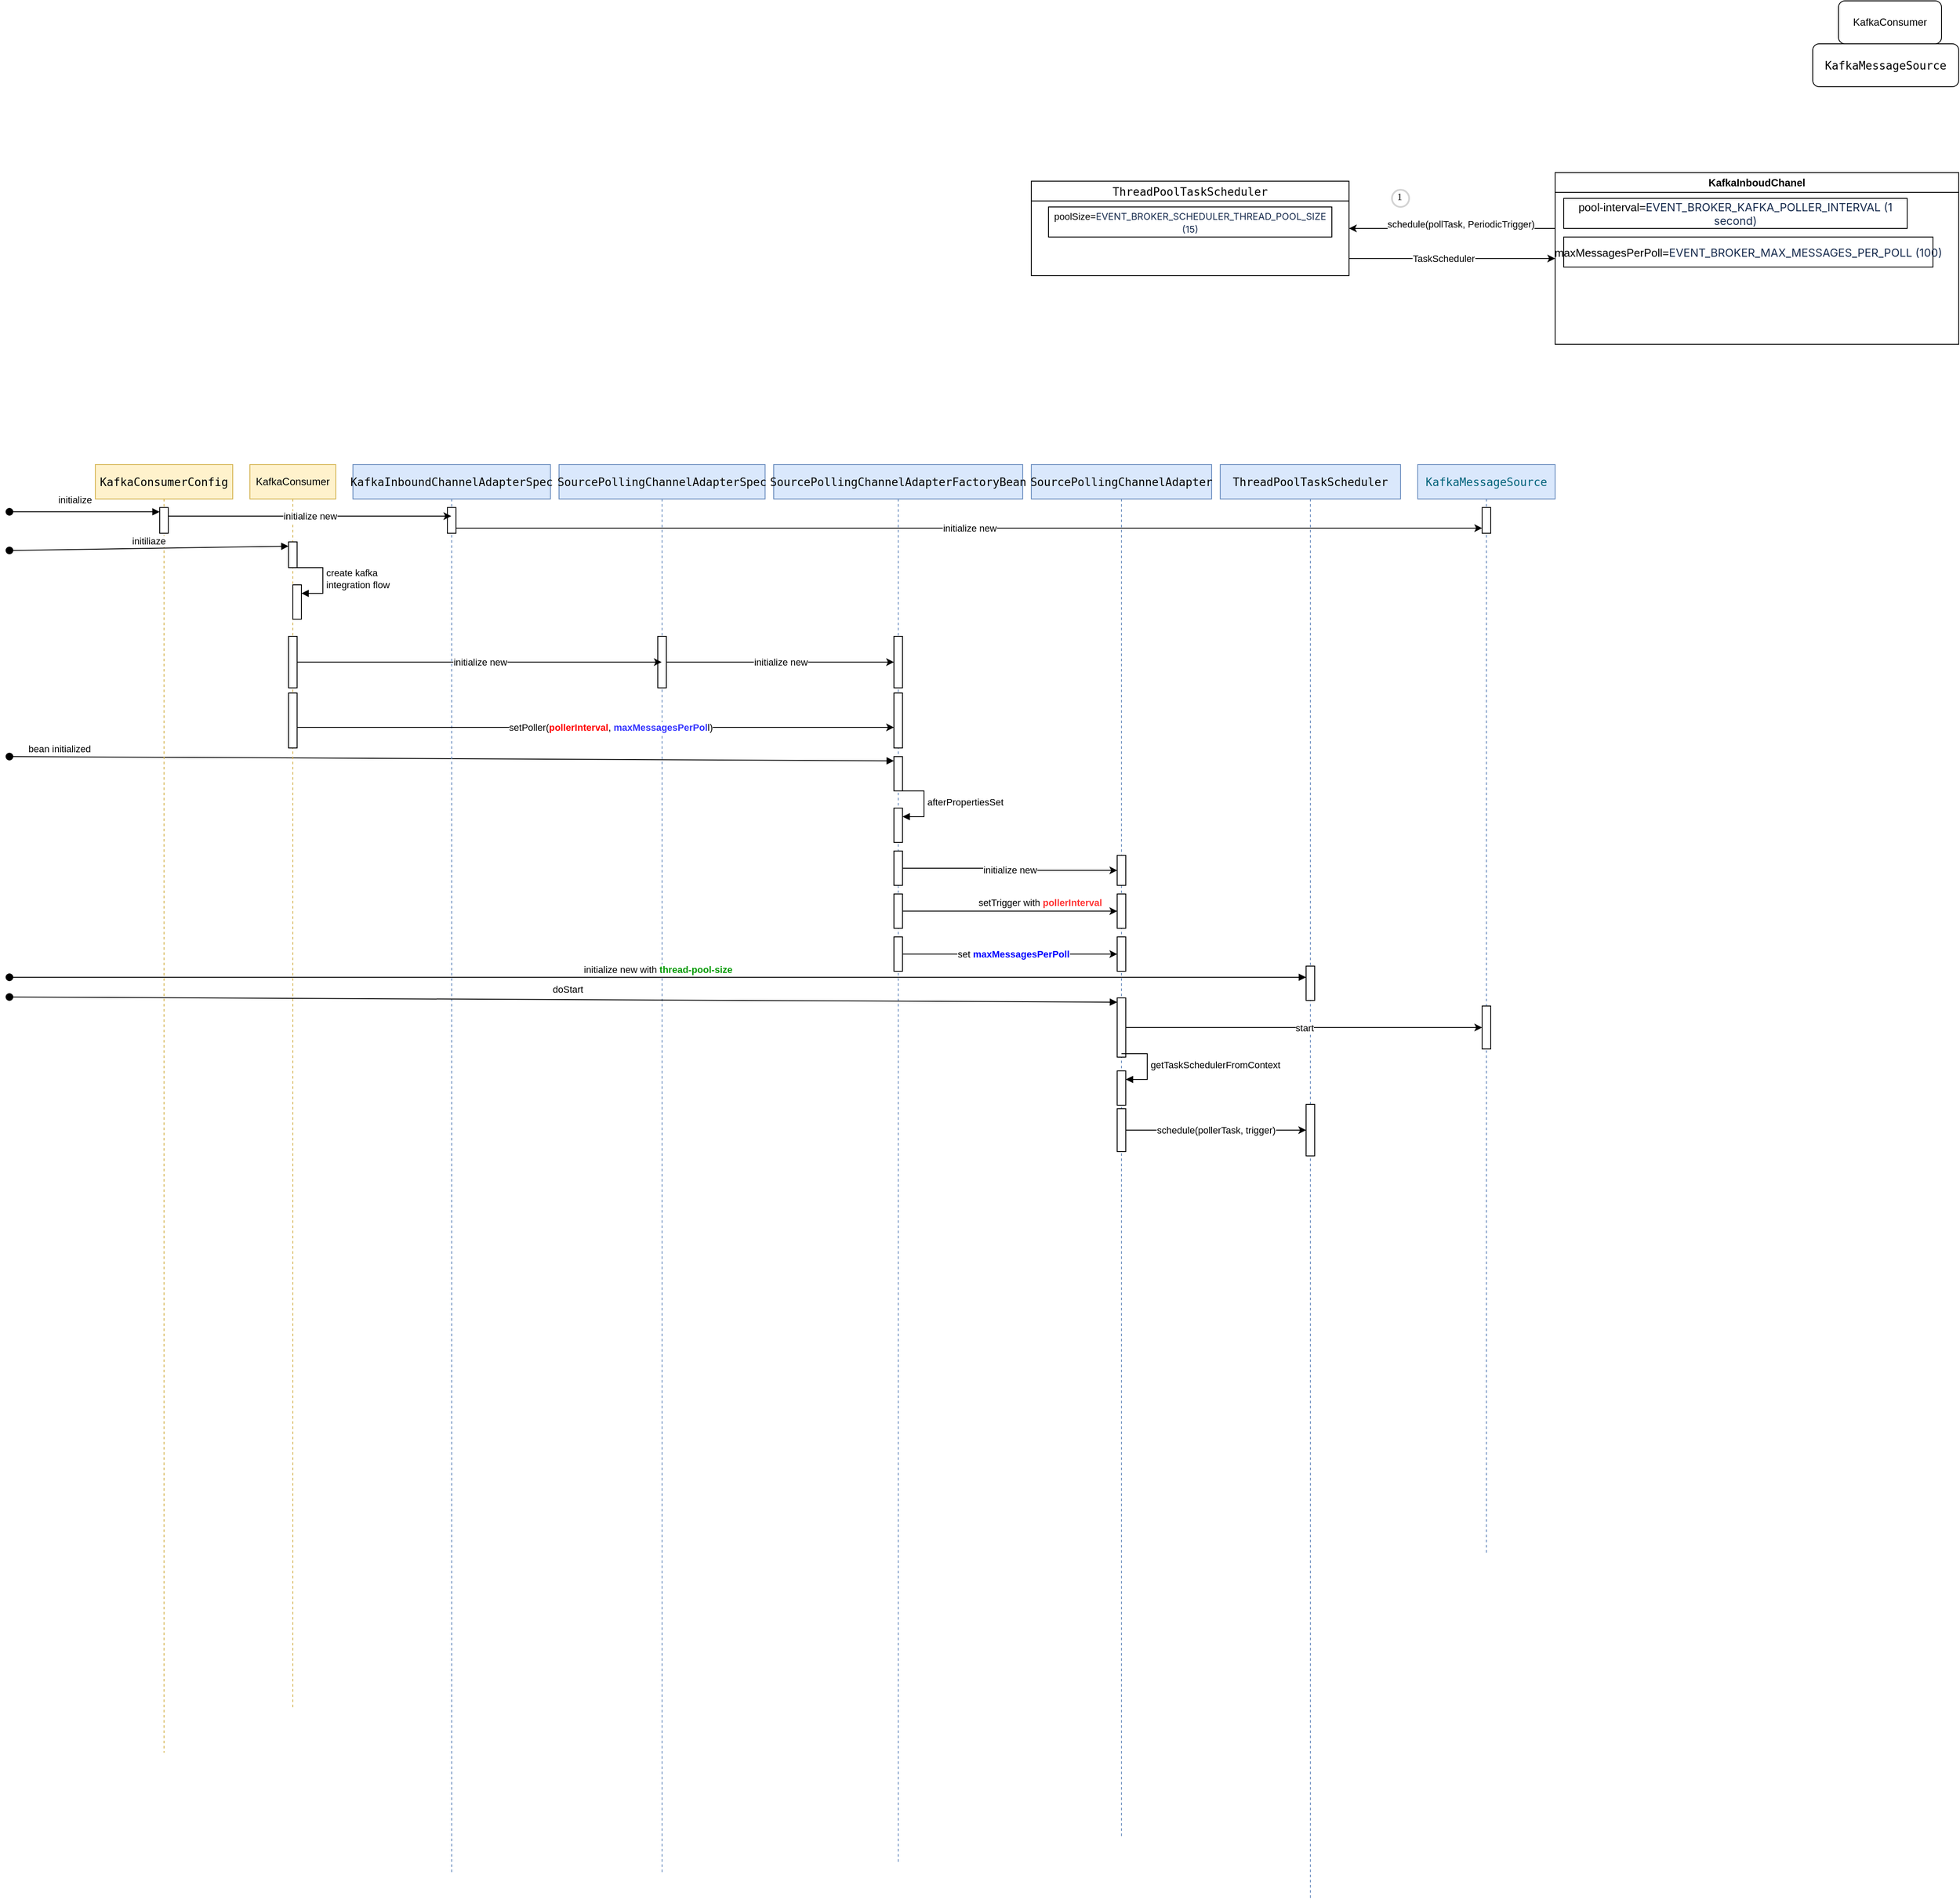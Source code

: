 <mxfile version="24.4.2" type="github">
  <diagram name="Page-1" id="fZzsu9hmyL7Nlfl3KdEv">
    <mxGraphModel dx="3134" dy="746" grid="1" gridSize="10" guides="1" tooltips="1" connect="1" arrows="1" fold="1" page="1" pageScale="1" pageWidth="850" pageHeight="1100" math="0" shadow="0">
      <root>
        <mxCell id="0" />
        <mxCell id="1" parent="0" />
        <mxCell id="QlcWedHpRXv3R7vnOEsD-1" value="&lt;div style=&quot;background-color:#ffffff;color:#080808&quot;&gt;&lt;pre style=&quot;font-family:&#39;JetBrains Mono&#39;,monospace;font-size:9.8pt;&quot;&gt;&lt;span style=&quot;color:#000000;&quot;&gt;KafkaMessageSource&lt;/span&gt;&lt;/pre&gt;&lt;/div&gt;" style="rounded=1;whiteSpace=wrap;html=1;" parent="1" vertex="1">
          <mxGeometry x="660" y="70" width="170" height="50" as="geometry" />
        </mxCell>
        <mxCell id="QlcWedHpRXv3R7vnOEsD-2" value="KafkaConsumer" style="rounded=1;whiteSpace=wrap;html=1;" parent="1" vertex="1">
          <mxGeometry x="690" y="20" width="120" height="50" as="geometry" />
        </mxCell>
        <mxCell id="QlcWedHpRXv3R7vnOEsD-10" value="KafkaInboudChanel" style="swimlane;whiteSpace=wrap;html=1;" parent="1" vertex="1">
          <mxGeometry x="360" y="220" width="470" height="200" as="geometry" />
        </mxCell>
        <mxCell id="QlcWedHpRXv3R7vnOEsD-9" value="&lt;font style=&quot;font-size: 13px;&quot;&gt;pool-interval=&lt;span style=&quot;color: rgb(23, 43, 77); font-family: -apple-system, BlinkMacSystemFont, &amp;quot;Segoe UI&amp;quot;, Roboto, Oxygen, Ubuntu, &amp;quot;Fira Sans&amp;quot;, &amp;quot;Droid Sans&amp;quot;, &amp;quot;Helvetica Neue&amp;quot;, sans-serif; text-align: start; background-color: rgb(255, 255, 255);&quot;&gt;EVENT_BROKER_KAFKA_POLLER_INTERVAL&lt;/span&gt;&lt;span style=&quot;color: rgb(23, 43, 77); font-family: -apple-system, BlinkMacSystemFont, &amp;quot;Segoe UI&amp;quot;, Roboto, Oxygen, Ubuntu, &amp;quot;Fira Sans&amp;quot;, &amp;quot;Droid Sans&amp;quot;, &amp;quot;Helvetica Neue&amp;quot;, sans-serif;&quot;&gt;&amp;nbsp;(1 second)&lt;/span&gt;&lt;/font&gt;" style="rounded=0;whiteSpace=wrap;html=1;align=center;" parent="QlcWedHpRXv3R7vnOEsD-10" vertex="1">
          <mxGeometry x="10" y="30" width="400" height="35" as="geometry" />
        </mxCell>
        <mxCell id="QlcWedHpRXv3R7vnOEsD-19" value="&lt;div style=&quot;text-align: start;&quot;&gt;&lt;span style=&quot;font-size: 13px; background-color: initial;&quot;&gt;maxMessagesPerPoll=&lt;/span&gt;&lt;span style=&quot;background-color: initial; font-size: 13px;&quot;&gt;&lt;font face=&quot;-apple-system, BlinkMacSystemFont, Segoe UI, Roboto, Oxygen, Ubuntu, Fira Sans, Droid Sans, Helvetica Neue, sans-serif&quot; color=&quot;#172b4d&quot;&gt;EVENT_BROKER_MAX_MESSAGES_PER_POLL&lt;/font&gt;&lt;/span&gt;&lt;span style=&quot;font-size: 13px; background-color: initial; color: rgb(23, 43, 77); font-family: -apple-system, BlinkMacSystemFont, &amp;quot;Segoe UI&amp;quot;, Roboto, Oxygen, Ubuntu, &amp;quot;Fira Sans&amp;quot;, &amp;quot;Droid Sans&amp;quot;, &amp;quot;Helvetica Neue&amp;quot;, sans-serif;&quot;&gt;&amp;nbsp;(100)&lt;/span&gt;&lt;/div&gt;" style="rounded=0;whiteSpace=wrap;html=1;align=center;" parent="QlcWedHpRXv3R7vnOEsD-10" vertex="1">
          <mxGeometry x="10" y="75" width="430" height="35" as="geometry" />
        </mxCell>
        <mxCell id="QlcWedHpRXv3R7vnOEsD-18" value="TaskScheduler" style="edgeStyle=orthogonalEdgeStyle;rounded=0;orthogonalLoop=1;jettySize=auto;html=1;entryX=0;entryY=0.5;entryDx=0;entryDy=0;" parent="1" source="QlcWedHpRXv3R7vnOEsD-13" target="QlcWedHpRXv3R7vnOEsD-10" edge="1">
          <mxGeometry x="-0.083" relative="1" as="geometry">
            <Array as="points">
              <mxPoint x="240" y="320" />
              <mxPoint x="240" y="320" />
            </Array>
            <mxPoint as="offset" />
          </mxGeometry>
        </mxCell>
        <mxCell id="QlcWedHpRXv3R7vnOEsD-13" value="&lt;pre style=&quot;color: rgb(8, 8, 8); font-weight: 400; font-family: &amp;quot;JetBrains Mono&amp;quot;, monospace; font-size: 9.8pt;&quot;&gt;&lt;span style=&quot;color: rgb(0, 0, 0);&quot;&gt;ThreadPoolTaskScheduler&lt;/span&gt;&lt;/pre&gt;" style="swimlane;whiteSpace=wrap;html=1;" parent="1" vertex="1">
          <mxGeometry x="-250" y="230" width="370" height="110" as="geometry" />
        </mxCell>
        <mxCell id="QlcWedHpRXv3R7vnOEsD-6" value="&lt;font style=&quot;font-size: 11px;&quot;&gt;poolSize=&lt;span style=&quot;color: rgb(23, 43, 77); font-family: -apple-system, BlinkMacSystemFont, &amp;quot;Segoe UI&amp;quot;, Roboto, Oxygen, Ubuntu, &amp;quot;Fira Sans&amp;quot;, &amp;quot;Droid Sans&amp;quot;, &amp;quot;Helvetica Neue&amp;quot;, sans-serif;&quot;&gt;EVENT_BROKER_SCHEDULER_THREAD_POOL_SIZE (15)&lt;/span&gt;&lt;/font&gt;" style="rounded=0;whiteSpace=wrap;html=1;align=center;" parent="QlcWedHpRXv3R7vnOEsD-13" vertex="1">
          <mxGeometry x="20" y="30" width="330" height="35" as="geometry" />
        </mxCell>
        <mxCell id="QlcWedHpRXv3R7vnOEsD-14" value="&lt;div&gt;schedule(pollTask, PeriodicTrigger)&lt;/div&gt;" style="edgeStyle=orthogonalEdgeStyle;rounded=0;orthogonalLoop=1;jettySize=auto;html=1;entryX=1;entryY=0.5;entryDx=0;entryDy=0;exitX=0;exitY=0.25;exitDx=0;exitDy=0;" parent="1" source="QlcWedHpRXv3R7vnOEsD-10" target="QlcWedHpRXv3R7vnOEsD-13" edge="1">
          <mxGeometry x="-0.02" y="-5" relative="1" as="geometry">
            <mxPoint x="320" y="275" as="sourcePoint" />
            <Array as="points">
              <mxPoint x="360" y="285" />
            </Array>
            <mxPoint as="offset" />
          </mxGeometry>
        </mxCell>
        <mxCell id="QlcWedHpRXv3R7vnOEsD-15" value="1" style="ellipse;whiteSpace=wrap;html=1;aspect=fixed;strokeWidth=2;fontFamily=Tahoma;spacingBottom=4;spacingRight=2;strokeColor=#d3d3d3;" parent="1" vertex="1">
          <mxGeometry x="170" y="240" width="20" height="20" as="geometry" />
        </mxCell>
        <mxCell id="QlcWedHpRXv3R7vnOEsD-20" value="&lt;div style=&quot;color: rgb(8, 8, 8);&quot;&gt;&lt;pre style=&quot;font-family:&#39;JetBrains Mono&#39;,monospace;font-size:9.8pt;&quot;&gt;&lt;span style=&quot;color:#000000;&quot;&gt;SourcePollingChannelAdapter&lt;/span&gt;&lt;/pre&gt;&lt;/div&gt;" style="shape=umlLifeline;perimeter=lifelinePerimeter;whiteSpace=wrap;html=1;container=1;dropTarget=0;collapsible=0;recursiveResize=0;outlineConnect=0;portConstraint=eastwest;newEdgeStyle={&quot;curved&quot;:0,&quot;rounded&quot;:0};fillColor=#dae8fc;strokeColor=#6c8ebf;labelBackgroundColor=none;" parent="1" vertex="1">
          <mxGeometry x="-250" y="560" width="210" height="1600" as="geometry" />
        </mxCell>
        <mxCell id="QlcWedHpRXv3R7vnOEsD-53" value="" style="html=1;points=[[0,0,0,0,5],[0,1,0,0,-5],[1,0,0,0,5],[1,1,0,0,-5]];perimeter=orthogonalPerimeter;outlineConnect=0;targetShapes=umlLifeline;portConstraint=eastwest;newEdgeStyle={&quot;curved&quot;:0,&quot;rounded&quot;:0};" parent="QlcWedHpRXv3R7vnOEsD-20" vertex="1">
          <mxGeometry x="100" y="455" width="10" height="35" as="geometry" />
        </mxCell>
        <mxCell id="QlcWedHpRXv3R7vnOEsD-94" value="" style="html=1;points=[[0,0,0,0,5],[0,1,0,0,-5],[1,0,0,0,5],[1,1,0,0,-5]];perimeter=orthogonalPerimeter;outlineConnect=0;targetShapes=umlLifeline;portConstraint=eastwest;newEdgeStyle={&quot;curved&quot;:0,&quot;rounded&quot;:0};" parent="QlcWedHpRXv3R7vnOEsD-20" vertex="1">
          <mxGeometry x="100" y="550" width="10" height="40" as="geometry" />
        </mxCell>
        <mxCell id="M7ghHzg6LirNKr-ro0C7-3" value="" style="html=1;points=[[0,0,0,0,5],[0,1,0,0,-5],[1,0,0,0,5],[1,1,0,0,-5]];perimeter=orthogonalPerimeter;outlineConnect=0;targetShapes=umlLifeline;portConstraint=eastwest;newEdgeStyle={&quot;curved&quot;:0,&quot;rounded&quot;:0};" parent="QlcWedHpRXv3R7vnOEsD-20" vertex="1">
          <mxGeometry x="100" y="621" width="10" height="69" as="geometry" />
        </mxCell>
        <mxCell id="M7ghHzg6LirNKr-ro0C7-5" value="" style="html=1;points=[[0,0,0,0,5],[0,1,0,0,-5],[1,0,0,0,5],[1,1,0,0,-5]];perimeter=orthogonalPerimeter;outlineConnect=0;targetShapes=umlLifeline;portConstraint=eastwest;newEdgeStyle={&quot;curved&quot;:0,&quot;rounded&quot;:0};" parent="QlcWedHpRXv3R7vnOEsD-20" vertex="1">
          <mxGeometry x="100" y="706" width="10" height="40" as="geometry" />
        </mxCell>
        <mxCell id="M7ghHzg6LirNKr-ro0C7-6" value="getTaskSchedulerFromContext" style="html=1;align=left;spacingLeft=2;endArrow=block;rounded=0;edgeStyle=orthogonalEdgeStyle;curved=0;rounded=0;" parent="QlcWedHpRXv3R7vnOEsD-20" target="M7ghHzg6LirNKr-ro0C7-5" edge="1">
          <mxGeometry relative="1" as="geometry">
            <mxPoint x="105" y="686" as="sourcePoint" />
            <Array as="points">
              <mxPoint x="135" y="716" />
            </Array>
          </mxGeometry>
        </mxCell>
        <mxCell id="M7ghHzg6LirNKr-ro0C7-7" value="" style="html=1;points=[[0,0,0,0,5],[0,1,0,0,-5],[1,0,0,0,5],[1,1,0,0,-5]];perimeter=orthogonalPerimeter;outlineConnect=0;targetShapes=umlLifeline;portConstraint=eastwest;newEdgeStyle={&quot;curved&quot;:0,&quot;rounded&quot;:0};" parent="QlcWedHpRXv3R7vnOEsD-20" vertex="1">
          <mxGeometry x="100" y="750" width="10" height="50" as="geometry" />
        </mxCell>
        <mxCell id="QlcWedHpRXv3R7vnOEsD-90" value="" style="html=1;points=[[0,0,0,0,5],[0,1,0,0,-5],[1,0,0,0,5],[1,1,0,0,-5]];perimeter=orthogonalPerimeter;outlineConnect=0;targetShapes=umlLifeline;portConstraint=eastwest;newEdgeStyle={&quot;curved&quot;:0,&quot;rounded&quot;:0};" parent="QlcWedHpRXv3R7vnOEsD-20" vertex="1">
          <mxGeometry x="100" y="500" width="10" height="40" as="geometry" />
        </mxCell>
        <mxCell id="QlcWedHpRXv3R7vnOEsD-21" value="&lt;div style=&quot;color: rgb(8, 8, 8);&quot;&gt;&lt;pre style=&quot;font-family:&#39;JetBrains Mono&#39;,monospace;font-size:9.8pt;&quot;&gt;&lt;pre style=&quot;font-family: &amp;quot;JetBrains Mono&amp;quot;, monospace; font-size: 9.8pt;&quot;&gt;&lt;span style=&quot;color: rgb(0, 0, 0);&quot;&gt;ThreadPoolTaskScheduler&lt;/span&gt;&lt;/pre&gt;&lt;/pre&gt;&lt;/div&gt;" style="shape=umlLifeline;perimeter=lifelinePerimeter;whiteSpace=wrap;html=1;container=1;dropTarget=0;collapsible=0;recursiveResize=0;outlineConnect=0;portConstraint=eastwest;newEdgeStyle={&quot;curved&quot;:0,&quot;rounded&quot;:0};fillColor=#dae8fc;strokeColor=#6c8ebf;labelBackgroundColor=none;" parent="1" vertex="1">
          <mxGeometry x="-30" y="560" width="210" height="1670" as="geometry" />
        </mxCell>
        <mxCell id="M7ghHzg6LirNKr-ro0C7-2" value="" style="html=1;points=[[0,0,0,0,5],[0,1,0,0,-5],[1,0,0,0,5],[1,1,0,0,-5]];perimeter=orthogonalPerimeter;outlineConnect=0;targetShapes=umlLifeline;portConstraint=eastwest;newEdgeStyle={&quot;curved&quot;:0,&quot;rounded&quot;:0};" parent="QlcWedHpRXv3R7vnOEsD-21" vertex="1">
          <mxGeometry x="100" y="584" width="10" height="40" as="geometry" />
        </mxCell>
        <mxCell id="M7ghHzg6LirNKr-ro0C7-8" value="" style="html=1;points=[[0,0,0,0,5],[0,1,0,0,-5],[1,0,0,0,5],[1,1,0,0,-5]];perimeter=orthogonalPerimeter;outlineConnect=0;targetShapes=umlLifeline;portConstraint=eastwest;newEdgeStyle={&quot;curved&quot;:0,&quot;rounded&quot;:0};" parent="QlcWedHpRXv3R7vnOEsD-21" vertex="1">
          <mxGeometry x="100" y="745" width="10" height="60" as="geometry" />
        </mxCell>
        <mxCell id="QlcWedHpRXv3R7vnOEsD-22" value="&lt;div style=&quot;color: rgb(8, 8, 8);&quot;&gt;&lt;pre style=&quot;font-family:&#39;JetBrains Mono&#39;,monospace;font-size:9.8pt;&quot;&gt;&lt;div&gt;&lt;pre style=&quot;font-family:&#39;JetBrains Mono&#39;,monospace;font-size:9.8pt;&quot;&gt;&lt;span style=&quot;color:#000000;&quot;&gt;SourcePollingChannelAdapterFactoryBean&lt;/span&gt;&lt;/pre&gt;&lt;/div&gt;&lt;/pre&gt;&lt;/div&gt;" style="shape=umlLifeline;whiteSpace=wrap;html=1;container=1;dropTarget=0;collapsible=0;recursiveResize=0;outlineConnect=0;portConstraint=eastwest;newEdgeStyle={&quot;curved&quot;:0,&quot;rounded&quot;:0};points=[[0,0,0,0,5],[0,1,0,0,-5],[1,0,0,0,5],[1,1,0,0,-5]];perimeter=rectanglePerimeter;targetShapes=umlLifeline;participant=label;fillColor=#dae8fc;strokeColor=#6c8ebf;labelBackgroundColor=none;" parent="1" vertex="1">
          <mxGeometry x="-550" y="560" width="290" height="1630" as="geometry" />
        </mxCell>
        <mxCell id="QlcWedHpRXv3R7vnOEsD-69" value="" style="html=1;points=[[0,0,0,0,5],[0,1,0,0,-5],[1,0,0,0,5],[1,1,0,0,-5]];perimeter=orthogonalPerimeter;outlineConnect=0;targetShapes=umlLifeline;portConstraint=eastwest;newEdgeStyle={&quot;curved&quot;:0,&quot;rounded&quot;:0};" parent="QlcWedHpRXv3R7vnOEsD-22" vertex="1">
          <mxGeometry x="140" y="200" width="10" height="60" as="geometry" />
        </mxCell>
        <mxCell id="QlcWedHpRXv3R7vnOEsD-76" value="" style="html=1;points=[[0,0,0,0,5],[0,1,0,0,-5],[1,0,0,0,5],[1,1,0,0,-5]];perimeter=orthogonalPerimeter;outlineConnect=0;targetShapes=umlLifeline;portConstraint=eastwest;newEdgeStyle={&quot;curved&quot;:0,&quot;rounded&quot;:0};" parent="QlcWedHpRXv3R7vnOEsD-22" vertex="1">
          <mxGeometry x="140" y="266" width="10" height="64" as="geometry" />
        </mxCell>
        <mxCell id="QlcWedHpRXv3R7vnOEsD-79" value="" style="html=1;points=[[0,0,0,0,5],[0,1,0,0,-5],[1,0,0,0,5],[1,1,0,0,-5]];perimeter=orthogonalPerimeter;outlineConnect=0;targetShapes=umlLifeline;portConstraint=eastwest;newEdgeStyle={&quot;curved&quot;:0,&quot;rounded&quot;:0};" parent="QlcWedHpRXv3R7vnOEsD-22" vertex="1">
          <mxGeometry x="140" y="340" width="10" height="40" as="geometry" />
        </mxCell>
        <mxCell id="QlcWedHpRXv3R7vnOEsD-80" value="bean initialized" style="html=1;verticalAlign=bottom;startArrow=oval;endArrow=block;startSize=8;curved=0;rounded=0;entryX=0;entryY=0;entryDx=0;entryDy=5;" parent="QlcWedHpRXv3R7vnOEsD-22" target="QlcWedHpRXv3R7vnOEsD-79" edge="1">
          <mxGeometry x="-0.887" relative="1" as="geometry">
            <mxPoint x="-890" y="340" as="sourcePoint" />
            <mxPoint as="offset" />
          </mxGeometry>
        </mxCell>
        <mxCell id="QlcWedHpRXv3R7vnOEsD-81" value="" style="html=1;points=[[0,0,0,0,5],[0,1,0,0,-5],[1,0,0,0,5],[1,1,0,0,-5]];perimeter=orthogonalPerimeter;outlineConnect=0;targetShapes=umlLifeline;portConstraint=eastwest;newEdgeStyle={&quot;curved&quot;:0,&quot;rounded&quot;:0};" parent="QlcWedHpRXv3R7vnOEsD-22" vertex="1">
          <mxGeometry x="140" y="400" width="10" height="40" as="geometry" />
        </mxCell>
        <mxCell id="QlcWedHpRXv3R7vnOEsD-82" value="afterPropertiesSet" style="html=1;align=left;spacingLeft=2;endArrow=block;rounded=0;edgeStyle=orthogonalEdgeStyle;curved=0;rounded=0;" parent="QlcWedHpRXv3R7vnOEsD-22" target="QlcWedHpRXv3R7vnOEsD-81" edge="1">
          <mxGeometry relative="1" as="geometry">
            <mxPoint x="145" y="380" as="sourcePoint" />
            <Array as="points">
              <mxPoint x="175" y="410" />
            </Array>
          </mxGeometry>
        </mxCell>
        <mxCell id="QlcWedHpRXv3R7vnOEsD-84" value="" style="html=1;points=[[0,0,0,0,5],[0,1,0,0,-5],[1,0,0,0,5],[1,1,0,0,-5]];perimeter=orthogonalPerimeter;outlineConnect=0;targetShapes=umlLifeline;portConstraint=eastwest;newEdgeStyle={&quot;curved&quot;:0,&quot;rounded&quot;:0};" parent="QlcWedHpRXv3R7vnOEsD-22" vertex="1">
          <mxGeometry x="140" y="450" width="10" height="40" as="geometry" />
        </mxCell>
        <mxCell id="QlcWedHpRXv3R7vnOEsD-89" value="" style="html=1;points=[[0,0,0,0,5],[0,1,0,0,-5],[1,0,0,0,5],[1,1,0,0,-5]];perimeter=orthogonalPerimeter;outlineConnect=0;targetShapes=umlLifeline;portConstraint=eastwest;newEdgeStyle={&quot;curved&quot;:0,&quot;rounded&quot;:0};" parent="QlcWedHpRXv3R7vnOEsD-22" vertex="1">
          <mxGeometry x="140" y="500" width="10" height="40" as="geometry" />
        </mxCell>
        <mxCell id="QlcWedHpRXv3R7vnOEsD-93" value="" style="html=1;points=[[0,0,0,0,5],[0,1,0,0,-5],[1,0,0,0,5],[1,1,0,0,-5]];perimeter=orthogonalPerimeter;outlineConnect=0;targetShapes=umlLifeline;portConstraint=eastwest;newEdgeStyle={&quot;curved&quot;:0,&quot;rounded&quot;:0};" parent="QlcWedHpRXv3R7vnOEsD-22" vertex="1">
          <mxGeometry x="140" y="550" width="10" height="40" as="geometry" />
        </mxCell>
        <mxCell id="QlcWedHpRXv3R7vnOEsD-54" value="KafkaConsumer" style="shape=umlLifeline;perimeter=lifelinePerimeter;whiteSpace=wrap;html=1;container=1;dropTarget=0;collapsible=0;recursiveResize=0;outlineConnect=0;portConstraint=eastwest;newEdgeStyle={&quot;curved&quot;:0,&quot;rounded&quot;:0};fillColor=#fff2cc;strokeColor=#d6b656;" parent="1" vertex="1">
          <mxGeometry x="-1160" y="560" width="100" height="1450" as="geometry" />
        </mxCell>
        <mxCell id="QlcWedHpRXv3R7vnOEsD-62" value="" style="html=1;points=[[0,0,0,0,5],[0,1,0,0,-5],[1,0,0,0,5],[1,1,0,0,-5]];perimeter=orthogonalPerimeter;outlineConnect=0;targetShapes=umlLifeline;portConstraint=eastwest;newEdgeStyle={&quot;curved&quot;:0,&quot;rounded&quot;:0};" parent="QlcWedHpRXv3R7vnOEsD-54" vertex="1">
          <mxGeometry x="45" y="200" width="10" height="60" as="geometry" />
        </mxCell>
        <mxCell id="QlcWedHpRXv3R7vnOEsD-72" value="" style="html=1;points=[[0,0,0,0,5],[0,1,0,0,-5],[1,0,0,0,5],[1,1,0,0,-5]];perimeter=orthogonalPerimeter;outlineConnect=0;targetShapes=umlLifeline;portConstraint=eastwest;newEdgeStyle={&quot;curved&quot;:0,&quot;rounded&quot;:0};" parent="QlcWedHpRXv3R7vnOEsD-54" vertex="1">
          <mxGeometry x="45" y="266" width="10" height="64" as="geometry" />
        </mxCell>
        <mxCell id="M7ghHzg6LirNKr-ro0C7-11" value="" style="html=1;points=[[0,0,0,0,5],[0,1,0,0,-5],[1,0,0,0,5],[1,1,0,0,-5]];perimeter=orthogonalPerimeter;outlineConnect=0;targetShapes=umlLifeline;portConstraint=eastwest;newEdgeStyle={&quot;curved&quot;:0,&quot;rounded&quot;:0};" parent="QlcWedHpRXv3R7vnOEsD-54" vertex="1">
          <mxGeometry x="45" y="90" width="10" height="30" as="geometry" />
        </mxCell>
        <mxCell id="M7ghHzg6LirNKr-ro0C7-13" value="" style="html=1;points=[[0,0,0,0,5],[0,1,0,0,-5],[1,0,0,0,5],[1,1,0,0,-5]];perimeter=orthogonalPerimeter;outlineConnect=0;targetShapes=umlLifeline;portConstraint=eastwest;newEdgeStyle={&quot;curved&quot;:0,&quot;rounded&quot;:0};" parent="QlcWedHpRXv3R7vnOEsD-54" vertex="1">
          <mxGeometry x="50" y="140" width="10" height="40" as="geometry" />
        </mxCell>
        <mxCell id="M7ghHzg6LirNKr-ro0C7-14" value="create kafka&lt;div&gt;integration flow&lt;/div&gt;" style="html=1;align=left;spacingLeft=2;endArrow=block;rounded=0;edgeStyle=orthogonalEdgeStyle;curved=0;rounded=0;" parent="QlcWedHpRXv3R7vnOEsD-54" target="M7ghHzg6LirNKr-ro0C7-13" edge="1">
          <mxGeometry relative="1" as="geometry">
            <mxPoint x="55" y="120" as="sourcePoint" />
            <Array as="points">
              <mxPoint x="85" y="150" />
            </Array>
          </mxGeometry>
        </mxCell>
        <mxCell id="QlcWedHpRXv3R7vnOEsD-55" value="&lt;div style=&quot;color: rgb(8, 8, 8);&quot;&gt;&lt;pre style=&quot;font-family: &amp;quot;JetBrains Mono&amp;quot;, monospace; font-size: 9.8pt;&quot;&gt;&lt;span style=&quot;color: rgb(0, 0, 0);&quot;&gt;KafkaConsumerConfig&lt;/span&gt;&lt;/pre&gt;&lt;/div&gt;" style="shape=umlLifeline;perimeter=lifelinePerimeter;whiteSpace=wrap;html=1;container=1;dropTarget=0;collapsible=0;recursiveResize=0;outlineConnect=0;portConstraint=eastwest;newEdgeStyle={&quot;curved&quot;:0,&quot;rounded&quot;:0};fillColor=#fff2cc;strokeColor=#d6b656;" parent="1" vertex="1">
          <mxGeometry x="-1340" y="560" width="160" height="1500" as="geometry" />
        </mxCell>
        <mxCell id="QlcWedHpRXv3R7vnOEsD-57" value="" style="html=1;points=[[0,0,0,0,5],[0,1,0,0,-5],[1,0,0,0,5],[1,1,0,0,-5]];perimeter=orthogonalPerimeter;outlineConnect=0;targetShapes=umlLifeline;portConstraint=eastwest;newEdgeStyle={&quot;curved&quot;:0,&quot;rounded&quot;:0};" parent="QlcWedHpRXv3R7vnOEsD-55" vertex="1">
          <mxGeometry x="75" y="50" width="10" height="30" as="geometry" />
        </mxCell>
        <mxCell id="QlcWedHpRXv3R7vnOEsD-58" value="initialize" style="html=1;verticalAlign=bottom;startArrow=oval;endArrow=block;startSize=8;curved=0;rounded=0;entryX=0;entryY=0;entryDx=0;entryDy=5;" parent="QlcWedHpRXv3R7vnOEsD-55" target="QlcWedHpRXv3R7vnOEsD-57" edge="1">
          <mxGeometry x="-0.135" y="5" relative="1" as="geometry">
            <mxPoint x="-100" y="55" as="sourcePoint" />
            <mxPoint as="offset" />
          </mxGeometry>
        </mxCell>
        <mxCell id="QlcWedHpRXv3R7vnOEsD-56" value="&lt;div style=&quot;color: rgb(8, 8, 8);&quot;&gt;&lt;pre style=&quot;font-family: &amp;quot;JetBrains Mono&amp;quot;, monospace; font-size: 9.8pt;&quot;&gt;&lt;div style=&quot;&quot;&gt;&lt;pre style=&quot;font-family: &amp;quot;JetBrains Mono&amp;quot;, monospace; font-size: 9.8pt;&quot;&gt;KafkaInboundChannelAdapterSpec&lt;/pre&gt;&lt;/div&gt;&lt;/pre&gt;&lt;/div&gt;" style="shape=umlLifeline;perimeter=lifelinePerimeter;whiteSpace=wrap;html=1;container=1;dropTarget=0;collapsible=0;recursiveResize=0;outlineConnect=0;portConstraint=eastwest;newEdgeStyle={&quot;curved&quot;:0,&quot;rounded&quot;:0};fillColor=#dae8fc;strokeColor=#6c8ebf;" parent="1" vertex="1">
          <mxGeometry x="-1040" y="560" width="230" height="1640" as="geometry" />
        </mxCell>
        <mxCell id="QlcWedHpRXv3R7vnOEsD-60" value="" style="html=1;points=[[0,0,0,0,5],[0,1,0,0,-5],[1,0,0,0,5],[1,1,0,0,-5]];perimeter=orthogonalPerimeter;outlineConnect=0;targetShapes=umlLifeline;portConstraint=eastwest;newEdgeStyle={&quot;curved&quot;:0,&quot;rounded&quot;:0};" parent="QlcWedHpRXv3R7vnOEsD-56" vertex="1">
          <mxGeometry x="110" y="50" width="10" height="30" as="geometry" />
        </mxCell>
        <mxCell id="QlcWedHpRXv3R7vnOEsD-59" value="initialize new" style="edgeStyle=orthogonalEdgeStyle;rounded=0;orthogonalLoop=1;jettySize=auto;html=1;curved=0;" parent="1" source="QlcWedHpRXv3R7vnOEsD-57" target="QlcWedHpRXv3R7vnOEsD-56" edge="1">
          <mxGeometry relative="1" as="geometry">
            <Array as="points">
              <mxPoint x="-1080" y="620" />
              <mxPoint x="-1080" y="620" />
            </Array>
          </mxGeometry>
        </mxCell>
        <mxCell id="QlcWedHpRXv3R7vnOEsD-64" value="&lt;div style=&quot;color: rgb(8, 8, 8);&quot;&gt;&lt;pre style=&quot;font-family:&#39;JetBrains Mono&#39;,monospace;font-size:9.8pt;&quot;&gt;SourcePollingChannelAdapterSpec&lt;/pre&gt;&lt;/div&gt;" style="shape=umlLifeline;perimeter=lifelinePerimeter;whiteSpace=wrap;html=1;container=1;dropTarget=0;collapsible=0;recursiveResize=0;outlineConnect=0;portConstraint=eastwest;newEdgeStyle={&quot;curved&quot;:0,&quot;rounded&quot;:0};fillColor=#dae8fc;strokeColor=#6c8ebf;labelBackgroundColor=none;" parent="1" vertex="1">
          <mxGeometry x="-800" y="560" width="240" height="1640" as="geometry" />
        </mxCell>
        <mxCell id="QlcWedHpRXv3R7vnOEsD-66" value="" style="html=1;points=[[0,0,0,0,5],[0,1,0,0,-5],[1,0,0,0,5],[1,1,0,0,-5]];perimeter=orthogonalPerimeter;outlineConnect=0;targetShapes=umlLifeline;portConstraint=eastwest;newEdgeStyle={&quot;curved&quot;:0,&quot;rounded&quot;:0};" parent="QlcWedHpRXv3R7vnOEsD-64" vertex="1">
          <mxGeometry x="115" y="200" width="10" height="60" as="geometry" />
        </mxCell>
        <mxCell id="QlcWedHpRXv3R7vnOEsD-65" value="initialize new" style="edgeStyle=orthogonalEdgeStyle;rounded=0;orthogonalLoop=1;jettySize=auto;html=1;curved=0;" parent="1" source="QlcWedHpRXv3R7vnOEsD-62" target="QlcWedHpRXv3R7vnOEsD-64" edge="1">
          <mxGeometry relative="1" as="geometry">
            <Array as="points">
              <mxPoint x="-660" y="820" />
              <mxPoint x="-660" y="820" />
            </Array>
          </mxGeometry>
        </mxCell>
        <mxCell id="QlcWedHpRXv3R7vnOEsD-71" value="initialize new" style="edgeStyle=orthogonalEdgeStyle;rounded=0;orthogonalLoop=1;jettySize=auto;html=1;curved=0;" parent="1" source="QlcWedHpRXv3R7vnOEsD-66" target="QlcWedHpRXv3R7vnOEsD-69" edge="1">
          <mxGeometry relative="1" as="geometry" />
        </mxCell>
        <mxCell id="QlcWedHpRXv3R7vnOEsD-75" value="setPoller(&lt;b&gt;&lt;font color=&quot;#ff0000&quot;&gt;pollerInterval&lt;/font&gt;&lt;/b&gt;, &lt;b&gt;&lt;font color=&quot;#3333ff&quot;&gt;maxMessagesPerPol&lt;/font&gt;&lt;/b&gt;l)" style="edgeStyle=orthogonalEdgeStyle;rounded=0;orthogonalLoop=1;jettySize=auto;html=1;curved=0;" parent="1" source="QlcWedHpRXv3R7vnOEsD-72" target="QlcWedHpRXv3R7vnOEsD-76" edge="1">
          <mxGeometry x="0.05" relative="1" as="geometry">
            <Array as="points">
              <mxPoint x="-460" y="866" />
              <mxPoint x="-460" y="866" />
            </Array>
            <mxPoint as="offset" />
          </mxGeometry>
        </mxCell>
        <mxCell id="QlcWedHpRXv3R7vnOEsD-85" value="initialize new" style="edgeStyle=orthogonalEdgeStyle;rounded=0;orthogonalLoop=1;jettySize=auto;html=1;curved=0;" parent="1" source="QlcWedHpRXv3R7vnOEsD-84" target="QlcWedHpRXv3R7vnOEsD-53" edge="1">
          <mxGeometry relative="1" as="geometry" />
        </mxCell>
        <mxCell id="QlcWedHpRXv3R7vnOEsD-91" value="setTrigger with &lt;b&gt;&lt;font color=&quot;#ff3333&quot;&gt;pollerInterval&lt;/font&gt;&lt;/b&gt;" style="edgeStyle=orthogonalEdgeStyle;rounded=0;orthogonalLoop=1;jettySize=auto;html=1;curved=0;" parent="1" edge="1">
          <mxGeometry x="0.28" y="10" relative="1" as="geometry">
            <Array as="points">
              <mxPoint x="-270" y="1080" />
              <mxPoint x="-270" y="1080" />
            </Array>
            <mxPoint as="offset" />
            <mxPoint x="-400" y="1080" as="sourcePoint" />
            <mxPoint x="-150" y="1080" as="targetPoint" />
          </mxGeometry>
        </mxCell>
        <mxCell id="QlcWedHpRXv3R7vnOEsD-92" value="set &lt;b&gt;&lt;font color=&quot;#0000ff&quot;&gt;maxMessagesPerPoll&lt;/font&gt;&lt;/b&gt;" style="edgeStyle=orthogonalEdgeStyle;rounded=0;orthogonalLoop=1;jettySize=auto;html=1;curved=0;" parent="1" source="QlcWedHpRXv3R7vnOEsD-93" target="QlcWedHpRXv3R7vnOEsD-94" edge="1">
          <mxGeometry x="0.04" relative="1" as="geometry">
            <Array as="points">
              <mxPoint x="-180" y="1130" />
              <mxPoint x="-180" y="1130" />
            </Array>
            <mxPoint x="-1" as="offset" />
          </mxGeometry>
        </mxCell>
        <mxCell id="M7ghHzg6LirNKr-ro0C7-1" value="initialize new with &lt;b&gt;&lt;font color=&quot;#009900&quot;&gt;thread-pool-size&lt;/font&gt;&lt;/b&gt;" style="html=1;verticalAlign=bottom;startArrow=oval;startFill=1;endArrow=block;startSize=8;curved=0;rounded=0;" parent="1" edge="1">
          <mxGeometry width="60" relative="1" as="geometry">
            <mxPoint x="-1440" y="1157" as="sourcePoint" />
            <mxPoint x="70" y="1157" as="targetPoint" />
          </mxGeometry>
        </mxCell>
        <mxCell id="M7ghHzg6LirNKr-ro0C7-4" value="doStart" style="html=1;verticalAlign=bottom;startArrow=oval;endArrow=block;startSize=8;curved=0;rounded=0;entryX=0;entryY=0;entryDx=0;entryDy=5;" parent="1" target="M7ghHzg6LirNKr-ro0C7-3" edge="1">
          <mxGeometry x="0.008" y="3" relative="1" as="geometry">
            <mxPoint x="-1440" y="1180" as="sourcePoint" />
            <mxPoint as="offset" />
          </mxGeometry>
        </mxCell>
        <mxCell id="M7ghHzg6LirNKr-ro0C7-9" value="schedule(pollerTask, trigger)" style="edgeStyle=orthogonalEdgeStyle;rounded=0;orthogonalLoop=1;jettySize=auto;html=1;curved=0;" parent="1" source="M7ghHzg6LirNKr-ro0C7-7" target="M7ghHzg6LirNKr-ro0C7-8" edge="1">
          <mxGeometry relative="1" as="geometry" />
        </mxCell>
        <mxCell id="M7ghHzg6LirNKr-ro0C7-12" value="initiliaze" style="html=1;verticalAlign=bottom;startArrow=oval;endArrow=block;startSize=8;curved=0;rounded=0;entryX=0;entryY=0;entryDx=0;entryDy=5;" parent="1" target="M7ghHzg6LirNKr-ro0C7-11" edge="1">
          <mxGeometry relative="1" as="geometry">
            <mxPoint x="-1440" y="660" as="sourcePoint" />
          </mxGeometry>
        </mxCell>
        <mxCell id="M7ghHzg6LirNKr-ro0C7-17" value="&lt;div style=&quot;color: rgb(8, 8, 8);&quot;&gt;&lt;pre style=&quot;font-family:&#39;JetBrains Mono&#39;,monospace;font-size:9.8pt;&quot;&gt;&lt;span style=&quot;color:#00627a;&quot;&gt;KafkaMessageSource&lt;/span&gt;&lt;/pre&gt;&lt;/div&gt;" style="shape=umlLifeline;perimeter=lifelinePerimeter;whiteSpace=wrap;html=1;container=1;dropTarget=0;collapsible=0;recursiveResize=0;outlineConnect=0;portConstraint=eastwest;newEdgeStyle={&quot;curved&quot;:0,&quot;rounded&quot;:0};fillColor=#dae8fc;strokeColor=#6c8ebf;labelBackgroundColor=none;" parent="1" vertex="1">
          <mxGeometry x="200" y="560" width="160" height="1270" as="geometry" />
        </mxCell>
        <mxCell id="M7ghHzg6LirNKr-ro0C7-24" value="" style="html=1;points=[[0,0,0,0,5],[0,1,0,0,-5],[1,0,0,0,5],[1,1,0,0,-5]];perimeter=orthogonalPerimeter;outlineConnect=0;targetShapes=umlLifeline;portConstraint=eastwest;newEdgeStyle={&quot;curved&quot;:0,&quot;rounded&quot;:0};" parent="M7ghHzg6LirNKr-ro0C7-17" vertex="1">
          <mxGeometry x="75" y="50" width="10" height="30" as="geometry" />
        </mxCell>
        <mxCell id="M7ghHzg6LirNKr-ro0C7-27" value="" style="html=1;points=[[0,0,0,0,5],[0,1,0,0,-5],[1,0,0,0,5],[1,1,0,0,-5]];perimeter=orthogonalPerimeter;outlineConnect=0;targetShapes=umlLifeline;portConstraint=eastwest;newEdgeStyle={&quot;curved&quot;:0,&quot;rounded&quot;:0};" parent="M7ghHzg6LirNKr-ro0C7-17" vertex="1">
          <mxGeometry x="75" y="630.5" width="10" height="50" as="geometry" />
        </mxCell>
        <mxCell id="M7ghHzg6LirNKr-ro0C7-25" value="initialize new" style="edgeStyle=orthogonalEdgeStyle;rounded=0;orthogonalLoop=1;jettySize=auto;html=1;curved=0;" parent="1" edge="1">
          <mxGeometry relative="1" as="geometry">
            <mxPoint x="-920" y="634" as="sourcePoint" />
            <mxPoint x="275" y="634" as="targetPoint" />
          </mxGeometry>
        </mxCell>
        <mxCell id="M7ghHzg6LirNKr-ro0C7-29" value="start" style="edgeStyle=orthogonalEdgeStyle;rounded=0;orthogonalLoop=1;jettySize=auto;html=1;curved=0;" parent="1" source="M7ghHzg6LirNKr-ro0C7-3" target="M7ghHzg6LirNKr-ro0C7-27" edge="1">
          <mxGeometry relative="1" as="geometry" />
        </mxCell>
      </root>
    </mxGraphModel>
  </diagram>
</mxfile>

